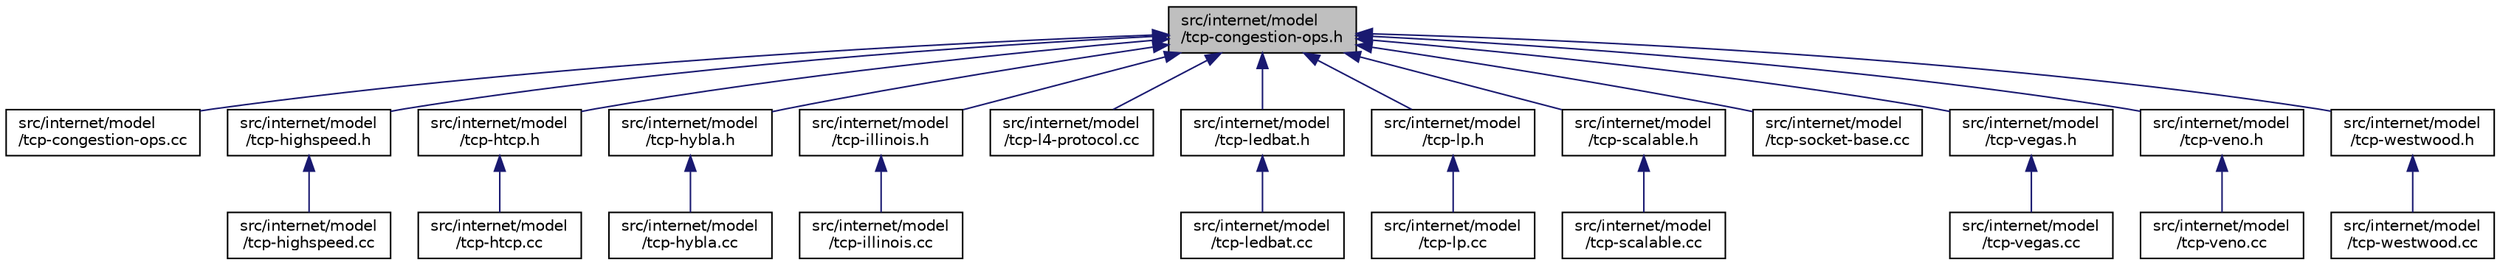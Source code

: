 digraph "src/internet/model/tcp-congestion-ops.h"
{
 // LATEX_PDF_SIZE
  edge [fontname="Helvetica",fontsize="10",labelfontname="Helvetica",labelfontsize="10"];
  node [fontname="Helvetica",fontsize="10",shape=record];
  Node1 [label="src/internet/model\l/tcp-congestion-ops.h",height=0.2,width=0.4,color="black", fillcolor="grey75", style="filled", fontcolor="black",tooltip=" "];
  Node1 -> Node2 [dir="back",color="midnightblue",fontsize="10",style="solid",fontname="Helvetica"];
  Node2 [label="src/internet/model\l/tcp-congestion-ops.cc",height=0.2,width=0.4,color="black", fillcolor="white", style="filled",URL="$tcp-congestion-ops_8cc.html",tooltip=" "];
  Node1 -> Node3 [dir="back",color="midnightblue",fontsize="10",style="solid",fontname="Helvetica"];
  Node3 [label="src/internet/model\l/tcp-highspeed.h",height=0.2,width=0.4,color="black", fillcolor="white", style="filled",URL="$tcp-highspeed_8h.html",tooltip=" "];
  Node3 -> Node4 [dir="back",color="midnightblue",fontsize="10",style="solid",fontname="Helvetica"];
  Node4 [label="src/internet/model\l/tcp-highspeed.cc",height=0.2,width=0.4,color="black", fillcolor="white", style="filled",URL="$tcp-highspeed_8cc.html",tooltip=" "];
  Node1 -> Node5 [dir="back",color="midnightblue",fontsize="10",style="solid",fontname="Helvetica"];
  Node5 [label="src/internet/model\l/tcp-htcp.h",height=0.2,width=0.4,color="black", fillcolor="white", style="filled",URL="$tcp-htcp_8h.html",tooltip=" "];
  Node5 -> Node6 [dir="back",color="midnightblue",fontsize="10",style="solid",fontname="Helvetica"];
  Node6 [label="src/internet/model\l/tcp-htcp.cc",height=0.2,width=0.4,color="black", fillcolor="white", style="filled",URL="$tcp-htcp_8cc.html",tooltip=" "];
  Node1 -> Node7 [dir="back",color="midnightblue",fontsize="10",style="solid",fontname="Helvetica"];
  Node7 [label="src/internet/model\l/tcp-hybla.h",height=0.2,width=0.4,color="black", fillcolor="white", style="filled",URL="$tcp-hybla_8h.html",tooltip=" "];
  Node7 -> Node8 [dir="back",color="midnightblue",fontsize="10",style="solid",fontname="Helvetica"];
  Node8 [label="src/internet/model\l/tcp-hybla.cc",height=0.2,width=0.4,color="black", fillcolor="white", style="filled",URL="$tcp-hybla_8cc.html",tooltip=" "];
  Node1 -> Node9 [dir="back",color="midnightblue",fontsize="10",style="solid",fontname="Helvetica"];
  Node9 [label="src/internet/model\l/tcp-illinois.h",height=0.2,width=0.4,color="black", fillcolor="white", style="filled",URL="$tcp-illinois_8h.html",tooltip=" "];
  Node9 -> Node10 [dir="back",color="midnightblue",fontsize="10",style="solid",fontname="Helvetica"];
  Node10 [label="src/internet/model\l/tcp-illinois.cc",height=0.2,width=0.4,color="black", fillcolor="white", style="filled",URL="$tcp-illinois_8cc.html",tooltip=" "];
  Node1 -> Node11 [dir="back",color="midnightblue",fontsize="10",style="solid",fontname="Helvetica"];
  Node11 [label="src/internet/model\l/tcp-l4-protocol.cc",height=0.2,width=0.4,color="black", fillcolor="white", style="filled",URL="$tcp-l4-protocol_8cc.html",tooltip=" "];
  Node1 -> Node12 [dir="back",color="midnightblue",fontsize="10",style="solid",fontname="Helvetica"];
  Node12 [label="src/internet/model\l/tcp-ledbat.h",height=0.2,width=0.4,color="black", fillcolor="white", style="filled",URL="$tcp-ledbat_8h.html",tooltip=" "];
  Node12 -> Node13 [dir="back",color="midnightblue",fontsize="10",style="solid",fontname="Helvetica"];
  Node13 [label="src/internet/model\l/tcp-ledbat.cc",height=0.2,width=0.4,color="black", fillcolor="white", style="filled",URL="$tcp-ledbat_8cc.html",tooltip=" "];
  Node1 -> Node14 [dir="back",color="midnightblue",fontsize="10",style="solid",fontname="Helvetica"];
  Node14 [label="src/internet/model\l/tcp-lp.h",height=0.2,width=0.4,color="black", fillcolor="white", style="filled",URL="$tcp-lp_8h.html",tooltip=" "];
  Node14 -> Node15 [dir="back",color="midnightblue",fontsize="10",style="solid",fontname="Helvetica"];
  Node15 [label="src/internet/model\l/tcp-lp.cc",height=0.2,width=0.4,color="black", fillcolor="white", style="filled",URL="$tcp-lp_8cc.html",tooltip=" "];
  Node1 -> Node16 [dir="back",color="midnightblue",fontsize="10",style="solid",fontname="Helvetica"];
  Node16 [label="src/internet/model\l/tcp-scalable.h",height=0.2,width=0.4,color="black", fillcolor="white", style="filled",URL="$tcp-scalable_8h.html",tooltip=" "];
  Node16 -> Node17 [dir="back",color="midnightblue",fontsize="10",style="solid",fontname="Helvetica"];
  Node17 [label="src/internet/model\l/tcp-scalable.cc",height=0.2,width=0.4,color="black", fillcolor="white", style="filled",URL="$tcp-scalable_8cc.html",tooltip=" "];
  Node1 -> Node18 [dir="back",color="midnightblue",fontsize="10",style="solid",fontname="Helvetica"];
  Node18 [label="src/internet/model\l/tcp-socket-base.cc",height=0.2,width=0.4,color="black", fillcolor="white", style="filled",URL="$tcp-socket-base_8cc.html",tooltip=" "];
  Node1 -> Node19 [dir="back",color="midnightblue",fontsize="10",style="solid",fontname="Helvetica"];
  Node19 [label="src/internet/model\l/tcp-vegas.h",height=0.2,width=0.4,color="black", fillcolor="white", style="filled",URL="$tcp-vegas_8h.html",tooltip=" "];
  Node19 -> Node20 [dir="back",color="midnightblue",fontsize="10",style="solid",fontname="Helvetica"];
  Node20 [label="src/internet/model\l/tcp-vegas.cc",height=0.2,width=0.4,color="black", fillcolor="white", style="filled",URL="$tcp-vegas_8cc.html",tooltip=" "];
  Node1 -> Node21 [dir="back",color="midnightblue",fontsize="10",style="solid",fontname="Helvetica"];
  Node21 [label="src/internet/model\l/tcp-veno.h",height=0.2,width=0.4,color="black", fillcolor="white", style="filled",URL="$tcp-veno_8h.html",tooltip=" "];
  Node21 -> Node22 [dir="back",color="midnightblue",fontsize="10",style="solid",fontname="Helvetica"];
  Node22 [label="src/internet/model\l/tcp-veno.cc",height=0.2,width=0.4,color="black", fillcolor="white", style="filled",URL="$tcp-veno_8cc.html",tooltip=" "];
  Node1 -> Node23 [dir="back",color="midnightblue",fontsize="10",style="solid",fontname="Helvetica"];
  Node23 [label="src/internet/model\l/tcp-westwood.h",height=0.2,width=0.4,color="black", fillcolor="white", style="filled",URL="$tcp-westwood_8h.html",tooltip=" "];
  Node23 -> Node24 [dir="back",color="midnightblue",fontsize="10",style="solid",fontname="Helvetica"];
  Node24 [label="src/internet/model\l/tcp-westwood.cc",height=0.2,width=0.4,color="black", fillcolor="white", style="filled",URL="$tcp-westwood_8cc.html",tooltip=" "];
}
